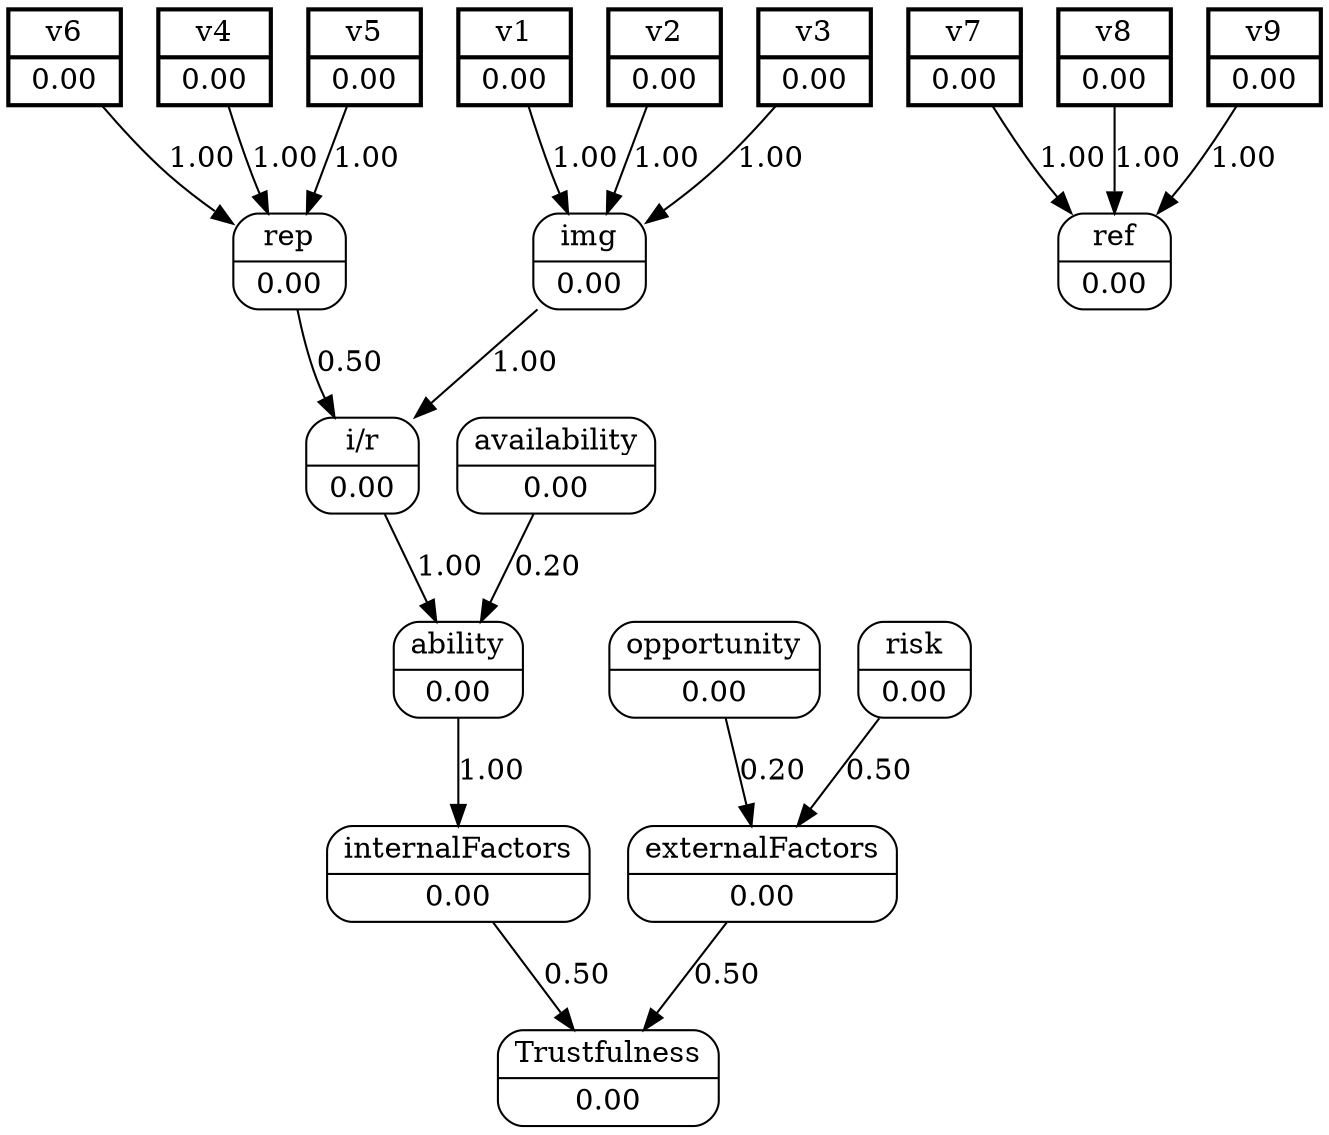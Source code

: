 digraph FCM_net{
	node [shape=record, style=rounded]
	0 [label="{v1 | 0.00}", style=bold, penwidth=2, peripheries=2];
	1 [label="{v2 | 0.00}", style=bold, penwidth=2, peripheries=2];
	2 [label="{v3 | 0.00}", style=bold, penwidth=2, peripheries=2];
	3 [label="{v4 | 0.00}", style=bold, penwidth=2, peripheries=2];
	4 [label="{v5 | 0.00}", style=bold, penwidth=2, peripheries=2];
	5 [label="{v6 | 0.00}", style=bold, penwidth=2, peripheries=2];
	6 [label="{v7 | 0.00}", style=bold, penwidth=2, peripheries=2];
	7 [label="{v8 | 0.00}", style=bold, penwidth=2, peripheries=2];
	8 [label="{v9 | 0.00}", style=bold, penwidth=2, peripheries=2];
	0 [label="{v1 | 0.00}"];
	1 [label="{v2 | 0.00}"];
	2 [label="{v3 | 0.00}"];
	4 [label="{v5 | 0.00}"];
	6 [label="{v7 | 0.00}"];
	9 [label="{img | 0.00}"];
	10 [label="{rep | 0.00}"];
	11 [label="{ref | 0.00}"];
	12 [label="{i/r | 0.00}"];
	13 [label="{ability | 0.00}"];
	14 [label="{availability | 0.00}"];
	15 [label="{internalFactors | 0.00}"];
	16 [label="{risk | 0.00}"];
	17 [label="{opportunity | 0.00}"];
	18 [label="{externalFactors | 0.00}"];
	19 [label="{Trustfulness | 0.00}"];
	0 -> 9 [label = "1.00"];
	1 -> 9 [label = "1.00"];
	2 -> 9 [label = "1.00"];
	3 -> 10 [label = "1.00"];
	4 -> 10 [label = "1.00"];
	5 -> 10 [label = "1.00"];
	6 -> 11 [label = "1.00"];
	7 -> 11 [label = "1.00"];
	8 -> 11 [label = "1.00"];
	9 -> 12 [label = "1.00"];
	10 -> 12 [label = "0.50"];
	12 -> 13 [label = "1.00"];
	14 -> 13 [label = "0.20"];
	13 -> 15 [label = "1.00"];
	16 -> 18 [label = "0.50"];
	17 -> 18 [label = "0.20"];
	15 -> 19 [label = "0.50"];
	18 -> 19 [label = "0.50"];
}